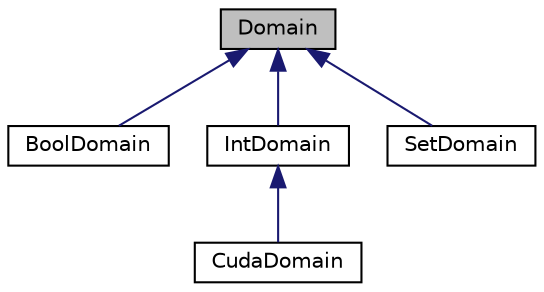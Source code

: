 digraph "Domain"
{
  edge [fontname="Helvetica",fontsize="10",labelfontname="Helvetica",labelfontsize="10"];
  node [fontname="Helvetica",fontsize="10",shape=record];
  Node1 [label="Domain",height=0.2,width=0.4,color="black", fillcolor="grey75", style="filled" fontcolor="black"];
  Node1 -> Node2 [dir="back",color="midnightblue",fontsize="10",style="solid",fontname="Helvetica"];
  Node2 [label="BoolDomain",height=0.2,width=0.4,color="black", fillcolor="white", style="filled",URL="$d2/d0a/class_bool_domain.html"];
  Node1 -> Node3 [dir="back",color="midnightblue",fontsize="10",style="solid",fontname="Helvetica"];
  Node3 [label="IntDomain",height=0.2,width=0.4,color="black", fillcolor="white", style="filled",URL="$d8/dfa/class_int_domain.html"];
  Node3 -> Node4 [dir="back",color="midnightblue",fontsize="10",style="solid",fontname="Helvetica"];
  Node4 [label="CudaDomain",height=0.2,width=0.4,color="black", fillcolor="white", style="filled",URL="$df/d27/class_cuda_domain.html"];
  Node1 -> Node5 [dir="back",color="midnightblue",fontsize="10",style="solid",fontname="Helvetica"];
  Node5 [label="SetDomain",height=0.2,width=0.4,color="black", fillcolor="white", style="filled",URL="$dd/d0b/class_set_domain.html"];
}
